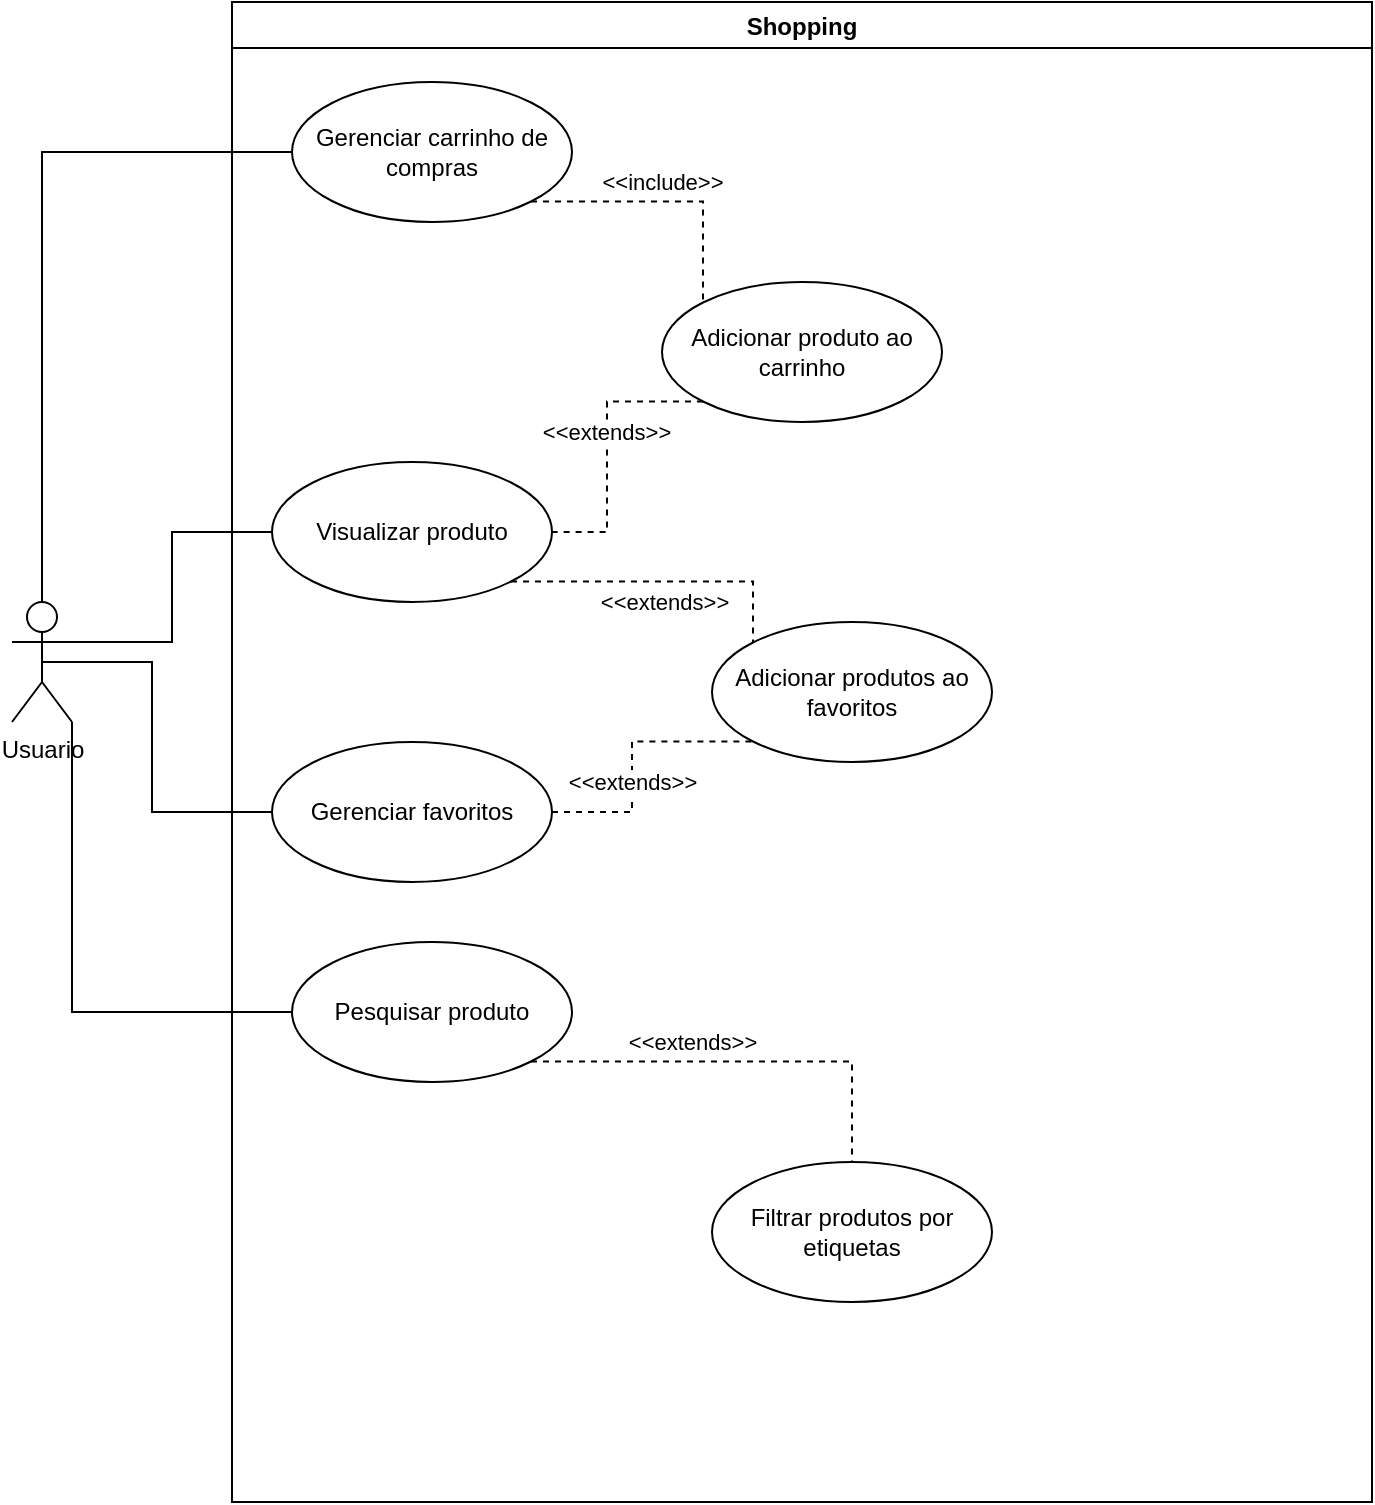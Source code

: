 <mxfile version="14.6.13" type="device"><diagram id="3lJ0emN8U0rVDsOpjTV-" name="Page-1"><mxGraphModel dx="1412" dy="853" grid="1" gridSize="10" guides="1" tooltips="1" connect="1" arrows="1" fold="1" page="1" pageScale="1" pageWidth="850" pageHeight="1100" math="0" shadow="0"><root><mxCell id="0"/><mxCell id="1" parent="0"/><mxCell id="UhdIHCYkY6lBhwWwqf8N-1" value="Shopping" style="swimlane;" parent="1" vertex="1"><mxGeometry x="150" width="570" height="750" as="geometry"/></mxCell><mxCell id="UhdIHCYkY6lBhwWwqf8N-17" style="edgeStyle=orthogonalEdgeStyle;rounded=0;orthogonalLoop=1;jettySize=auto;html=1;exitX=1;exitY=1;exitDx=0;exitDy=0;entryX=0;entryY=0;entryDx=0;entryDy=0;endArrow=none;endFill=0;dashed=1;" parent="UhdIHCYkY6lBhwWwqf8N-1" source="UhdIHCYkY6lBhwWwqf8N-3" target="UhdIHCYkY6lBhwWwqf8N-4" edge="1"><mxGeometry relative="1" as="geometry"/></mxCell><mxCell id="UhdIHCYkY6lBhwWwqf8N-18" value="&amp;lt;&amp;lt;include&amp;gt;&amp;gt;" style="edgeLabel;html=1;align=center;verticalAlign=middle;resizable=0;points=[];" parent="UhdIHCYkY6lBhwWwqf8N-17" vertex="1" connectable="0"><mxGeometry x="-0.055" y="-2" relative="1" as="geometry"><mxPoint x="1" y="-12" as="offset"/></mxGeometry></mxCell><mxCell id="UhdIHCYkY6lBhwWwqf8N-3" value="Gerenciar carrinho de compras" style="ellipse;whiteSpace=wrap;html=1;" parent="UhdIHCYkY6lBhwWwqf8N-1" vertex="1"><mxGeometry x="30" y="40" width="140" height="70" as="geometry"/></mxCell><mxCell id="UhdIHCYkY6lBhwWwqf8N-19" style="edgeStyle=orthogonalEdgeStyle;rounded=0;orthogonalLoop=1;jettySize=auto;html=1;exitX=0;exitY=1;exitDx=0;exitDy=0;entryX=1;entryY=0.5;entryDx=0;entryDy=0;dashed=1;endArrow=none;endFill=0;" parent="UhdIHCYkY6lBhwWwqf8N-1" source="UhdIHCYkY6lBhwWwqf8N-4" target="UhdIHCYkY6lBhwWwqf8N-8" edge="1"><mxGeometry relative="1" as="geometry"/></mxCell><mxCell id="UhdIHCYkY6lBhwWwqf8N-20" value="&amp;lt;&amp;lt;extends&amp;gt;&amp;gt;" style="edgeLabel;html=1;align=center;verticalAlign=middle;resizable=0;points=[];" parent="UhdIHCYkY6lBhwWwqf8N-19" vertex="1" connectable="0"><mxGeometry x="-0.097" y="-1" relative="1" as="geometry"><mxPoint as="offset"/></mxGeometry></mxCell><mxCell id="UhdIHCYkY6lBhwWwqf8N-4" value="Adicionar produto ao carrinho" style="ellipse;whiteSpace=wrap;html=1;" parent="UhdIHCYkY6lBhwWwqf8N-1" vertex="1"><mxGeometry x="215" y="140" width="140" height="70" as="geometry"/></mxCell><mxCell id="UhdIHCYkY6lBhwWwqf8N-25" style="edgeStyle=orthogonalEdgeStyle;rounded=0;orthogonalLoop=1;jettySize=auto;html=1;exitX=1;exitY=1;exitDx=0;exitDy=0;entryX=0.5;entryY=0;entryDx=0;entryDy=0;dashed=1;endArrow=none;endFill=0;" parent="UhdIHCYkY6lBhwWwqf8N-1" source="UhdIHCYkY6lBhwWwqf8N-5" target="UhdIHCYkY6lBhwWwqf8N-6" edge="1"><mxGeometry relative="1" as="geometry"/></mxCell><mxCell id="UhdIHCYkY6lBhwWwqf8N-26" value="&amp;lt;&amp;lt;extends&amp;gt;&amp;gt;" style="edgeLabel;html=1;align=center;verticalAlign=middle;resizable=0;points=[];" parent="UhdIHCYkY6lBhwWwqf8N-25" vertex="1" connectable="0"><mxGeometry x="-0.335" y="2" relative="1" as="geometry"><mxPoint x="10" y="-8" as="offset"/></mxGeometry></mxCell><mxCell id="UhdIHCYkY6lBhwWwqf8N-5" value="Pesquisar produto" style="ellipse;whiteSpace=wrap;html=1;" parent="UhdIHCYkY6lBhwWwqf8N-1" vertex="1"><mxGeometry x="30" y="470" width="140" height="70" as="geometry"/></mxCell><mxCell id="UhdIHCYkY6lBhwWwqf8N-6" value="Filtrar produtos por etiquetas" style="ellipse;whiteSpace=wrap;html=1;" parent="UhdIHCYkY6lBhwWwqf8N-1" vertex="1"><mxGeometry x="240" y="580" width="140" height="70" as="geometry"/></mxCell><mxCell id="UhdIHCYkY6lBhwWwqf8N-21" style="edgeStyle=orthogonalEdgeStyle;rounded=0;orthogonalLoop=1;jettySize=auto;html=1;exitX=1;exitY=1;exitDx=0;exitDy=0;entryX=0;entryY=0;entryDx=0;entryDy=0;dashed=1;endArrow=none;endFill=0;" parent="UhdIHCYkY6lBhwWwqf8N-1" source="UhdIHCYkY6lBhwWwqf8N-8" target="UhdIHCYkY6lBhwWwqf8N-10" edge="1"><mxGeometry relative="1" as="geometry"/></mxCell><mxCell id="UhdIHCYkY6lBhwWwqf8N-22" value="&amp;lt;&amp;lt;extends&amp;gt;&amp;gt;" style="edgeLabel;html=1;align=center;verticalAlign=middle;resizable=0;points=[];" parent="UhdIHCYkY6lBhwWwqf8N-21" vertex="1" connectable="0"><mxGeometry x="0.094" y="-1" relative="1" as="geometry"><mxPoint x="-7" y="9" as="offset"/></mxGeometry></mxCell><mxCell id="UhdIHCYkY6lBhwWwqf8N-8" value="Visualizar produto" style="ellipse;whiteSpace=wrap;html=1;" parent="UhdIHCYkY6lBhwWwqf8N-1" vertex="1"><mxGeometry x="20" y="230" width="140" height="70" as="geometry"/></mxCell><mxCell id="UhdIHCYkY6lBhwWwqf8N-23" style="edgeStyle=orthogonalEdgeStyle;rounded=0;orthogonalLoop=1;jettySize=auto;html=1;exitX=1;exitY=0.5;exitDx=0;exitDy=0;entryX=0;entryY=1;entryDx=0;entryDy=0;dashed=1;endArrow=none;endFill=0;" parent="UhdIHCYkY6lBhwWwqf8N-1" source="UhdIHCYkY6lBhwWwqf8N-9" target="UhdIHCYkY6lBhwWwqf8N-10" edge="1"><mxGeometry relative="1" as="geometry"/></mxCell><mxCell id="UhdIHCYkY6lBhwWwqf8N-24" value="&amp;lt;&amp;lt;extends&amp;gt;&amp;gt;" style="edgeLabel;html=1;align=center;verticalAlign=middle;resizable=0;points=[];" parent="UhdIHCYkY6lBhwWwqf8N-23" vertex="1" connectable="0"><mxGeometry x="-0.318" relative="1" as="geometry"><mxPoint y="-9" as="offset"/></mxGeometry></mxCell><mxCell id="UhdIHCYkY6lBhwWwqf8N-9" value="Gerenciar favoritos" style="ellipse;whiteSpace=wrap;html=1;" parent="UhdIHCYkY6lBhwWwqf8N-1" vertex="1"><mxGeometry x="20" y="370" width="140" height="70" as="geometry"/></mxCell><mxCell id="UhdIHCYkY6lBhwWwqf8N-10" value="Adicionar produtos ao favoritos" style="ellipse;whiteSpace=wrap;html=1;" parent="UhdIHCYkY6lBhwWwqf8N-1" vertex="1"><mxGeometry x="240" y="310" width="140" height="70" as="geometry"/></mxCell><mxCell id="UhdIHCYkY6lBhwWwqf8N-2" value="Usuario" style="shape=umlActor;verticalLabelPosition=bottom;verticalAlign=top;html=1;outlineConnect=0;" parent="1" vertex="1"><mxGeometry x="40" y="300" width="30" height="60" as="geometry"/></mxCell><mxCell id="UhdIHCYkY6lBhwWwqf8N-12" style="edgeStyle=orthogonalEdgeStyle;rounded=0;orthogonalLoop=1;jettySize=auto;html=1;exitX=0;exitY=0.5;exitDx=0;exitDy=0;endArrow=none;endFill=0;" parent="1" source="UhdIHCYkY6lBhwWwqf8N-3" target="UhdIHCYkY6lBhwWwqf8N-2" edge="1"><mxGeometry relative="1" as="geometry"/></mxCell><mxCell id="UhdIHCYkY6lBhwWwqf8N-13" style="edgeStyle=orthogonalEdgeStyle;rounded=0;orthogonalLoop=1;jettySize=auto;html=1;exitX=0;exitY=0.5;exitDx=0;exitDy=0;entryX=1;entryY=0.333;entryDx=0;entryDy=0;entryPerimeter=0;endArrow=none;endFill=0;" parent="1" source="UhdIHCYkY6lBhwWwqf8N-8" target="UhdIHCYkY6lBhwWwqf8N-2" edge="1"><mxGeometry relative="1" as="geometry"/></mxCell><mxCell id="UhdIHCYkY6lBhwWwqf8N-14" style="edgeStyle=orthogonalEdgeStyle;rounded=0;orthogonalLoop=1;jettySize=auto;html=1;exitX=0;exitY=0.5;exitDx=0;exitDy=0;entryX=0.5;entryY=0.5;entryDx=0;entryDy=0;entryPerimeter=0;endArrow=none;endFill=0;" parent="1" source="UhdIHCYkY6lBhwWwqf8N-9" target="UhdIHCYkY6lBhwWwqf8N-2" edge="1"><mxGeometry relative="1" as="geometry"><Array as="points"><mxPoint x="110" y="405"/><mxPoint x="110" y="330"/></Array></mxGeometry></mxCell><mxCell id="UhdIHCYkY6lBhwWwqf8N-15" style="edgeStyle=orthogonalEdgeStyle;rounded=0;orthogonalLoop=1;jettySize=auto;html=1;exitX=0;exitY=0.5;exitDx=0;exitDy=0;entryX=1;entryY=1;entryDx=0;entryDy=0;entryPerimeter=0;endArrow=none;endFill=0;" parent="1" source="UhdIHCYkY6lBhwWwqf8N-5" target="UhdIHCYkY6lBhwWwqf8N-2" edge="1"><mxGeometry relative="1" as="geometry"/></mxCell></root></mxGraphModel></diagram></mxfile>